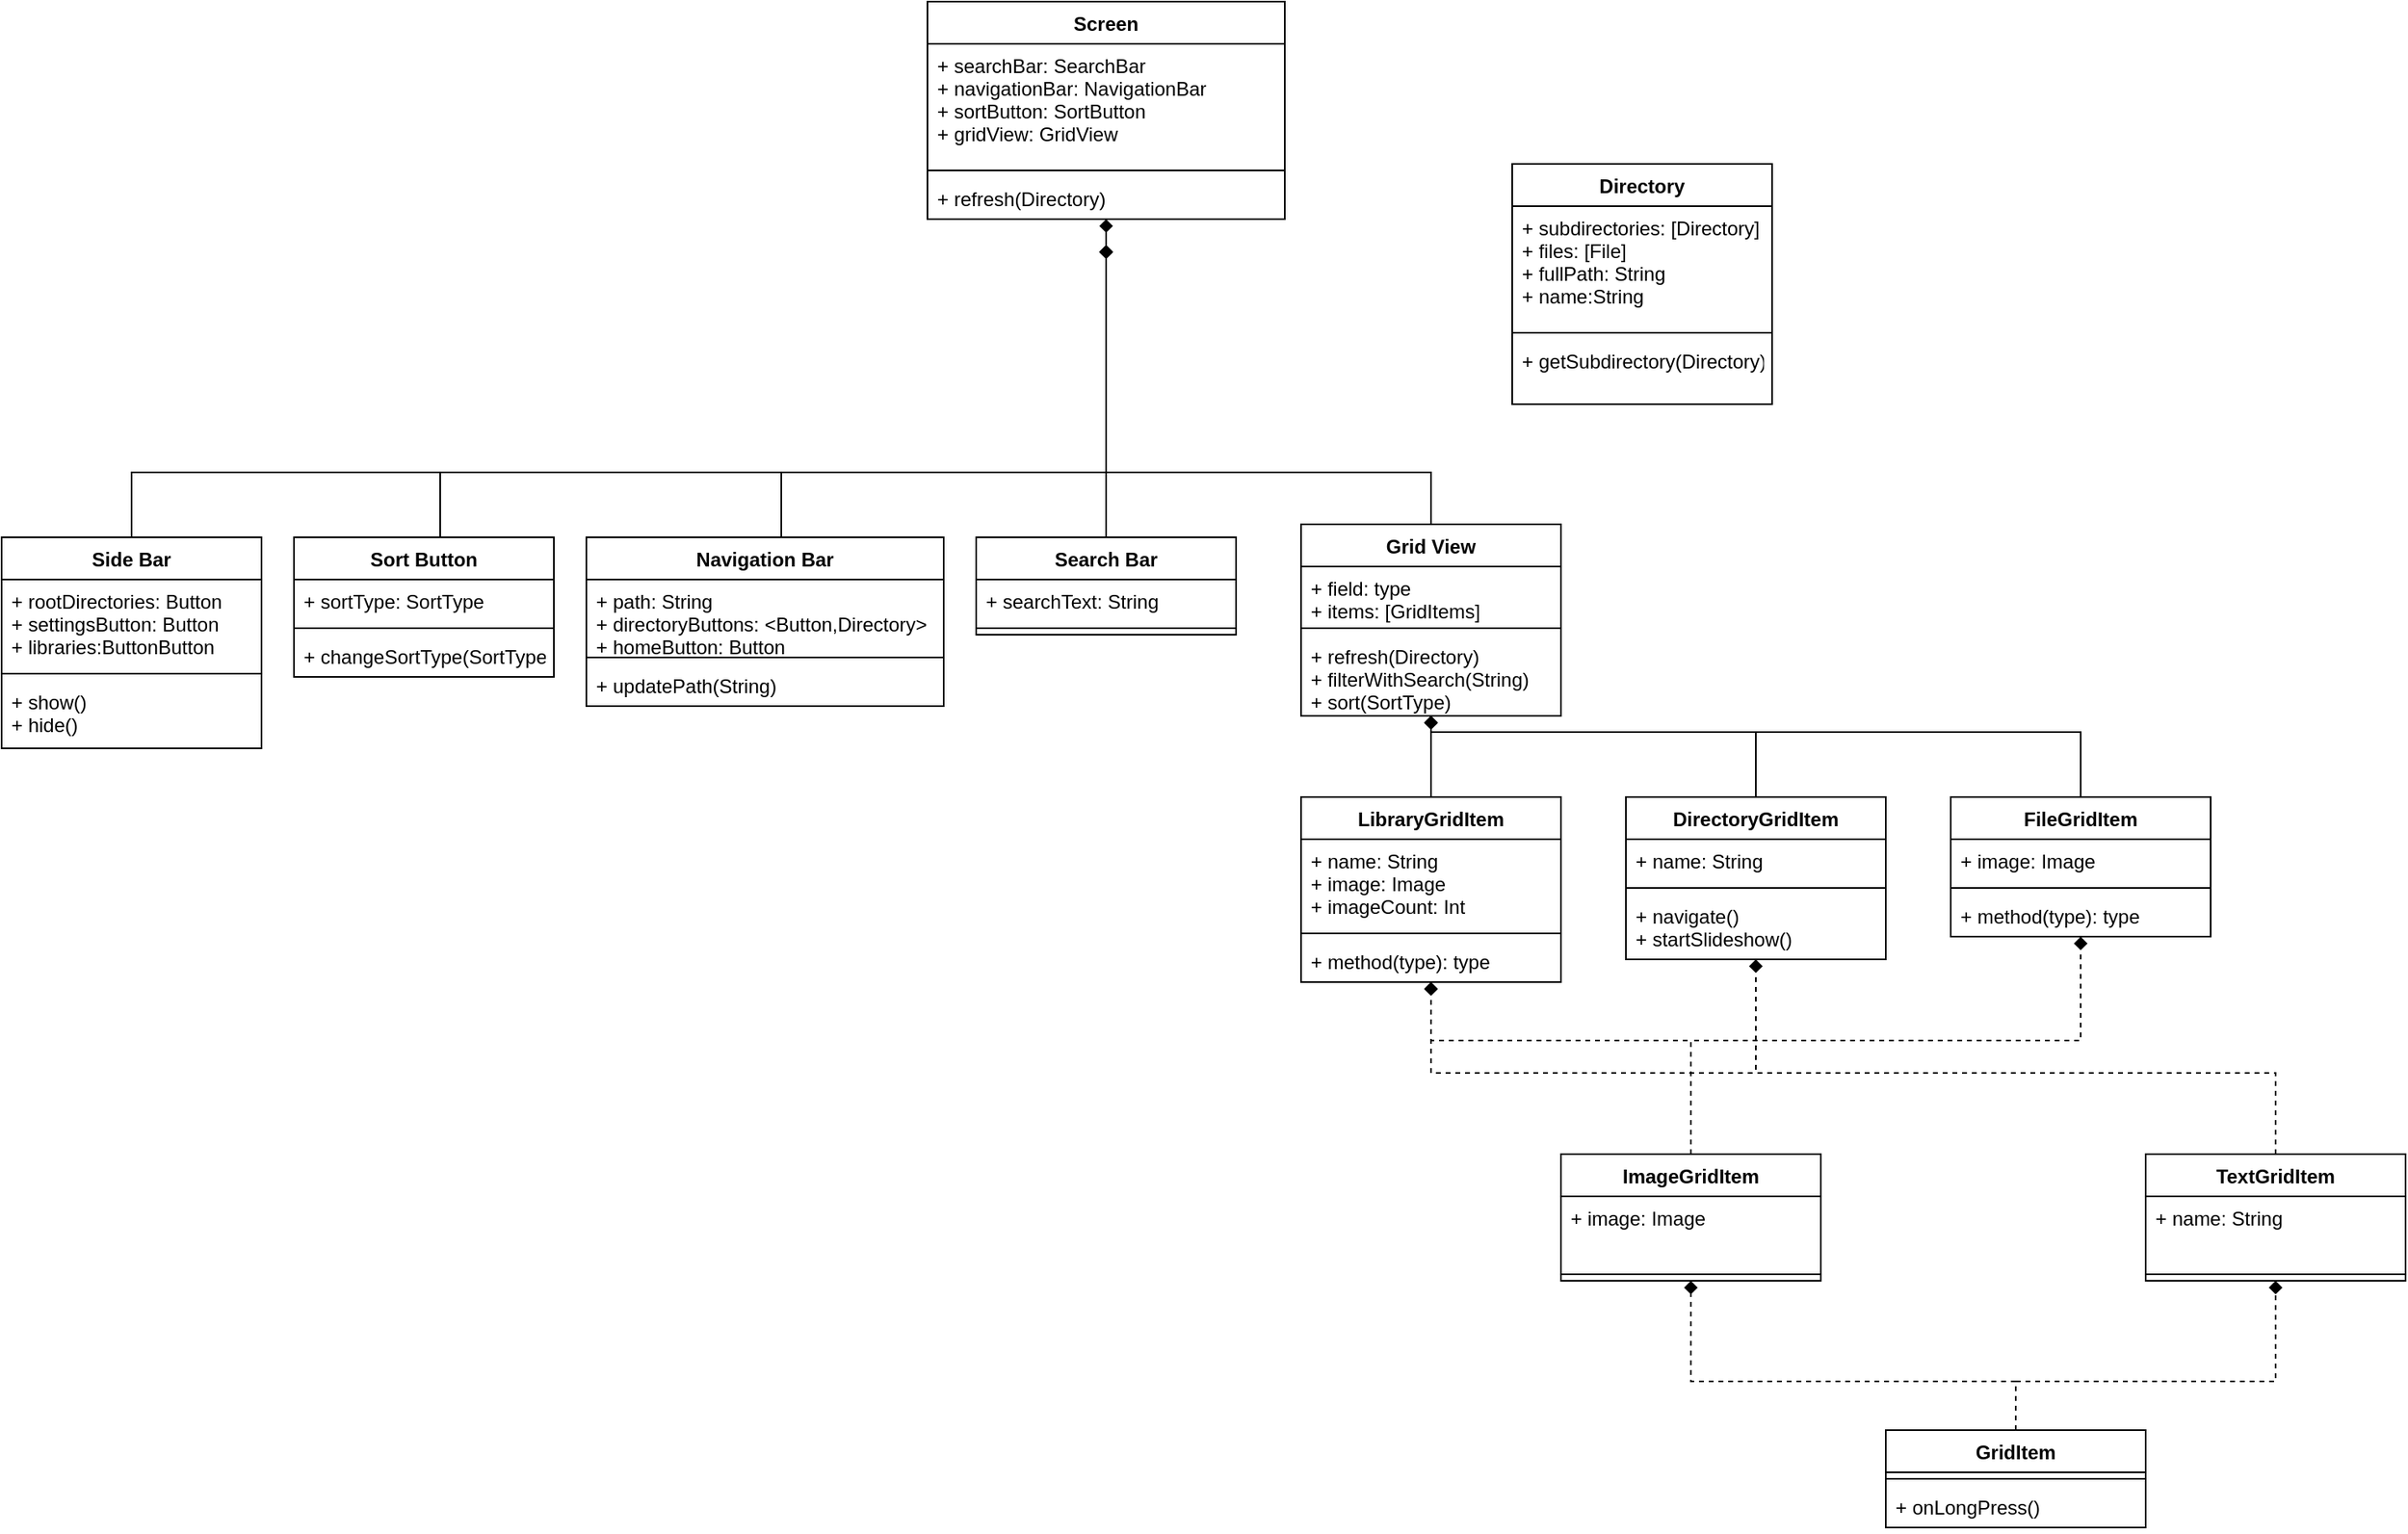 <mxfile version="20.2.8" type="device"><diagram id="ABTXvN3cNKlu6PvDDSYX" name="Page-1"><mxGraphModel dx="3066" dy="1638" grid="1" gridSize="10" guides="1" tooltips="1" connect="1" arrows="1" fold="1" page="1" pageScale="1" pageWidth="850" pageHeight="1100" math="0" shadow="0"><root><mxCell id="0"/><mxCell id="1" parent="0"/><mxCell id="ABWF7tK_u9z97satHVYz-45" style="edgeStyle=orthogonalEdgeStyle;rounded=0;orthogonalLoop=1;jettySize=auto;html=1;endArrow=diamond;endFill=1;" parent="1" source="ABWF7tK_u9z97satHVYz-1" target="ABWF7tK_u9z97satHVYz-9" edge="1"><mxGeometry relative="1" as="geometry"><Array as="points"><mxPoint x="600" y="560"/><mxPoint x="400" y="560"/></Array></mxGeometry></mxCell><mxCell id="ABWF7tK_u9z97satHVYz-1" value="DirectoryGridItem" style="swimlane;fontStyle=1;align=center;verticalAlign=top;childLayout=stackLayout;horizontal=1;startSize=26;horizontalStack=0;resizeParent=1;resizeParentMax=0;resizeLast=0;collapsible=1;marginBottom=0;" parent="1" vertex="1"><mxGeometry x="520" y="600" width="160" height="100" as="geometry"/></mxCell><mxCell id="ABWF7tK_u9z97satHVYz-2" value="+ name: String" style="text;strokeColor=none;fillColor=none;align=left;verticalAlign=top;spacingLeft=4;spacingRight=4;overflow=hidden;rotatable=0;points=[[0,0.5],[1,0.5]];portConstraint=eastwest;" parent="ABWF7tK_u9z97satHVYz-1" vertex="1"><mxGeometry y="26" width="160" height="26" as="geometry"/></mxCell><mxCell id="ABWF7tK_u9z97satHVYz-3" value="" style="line;strokeWidth=1;fillColor=none;align=left;verticalAlign=middle;spacingTop=-1;spacingLeft=3;spacingRight=3;rotatable=0;labelPosition=right;points=[];portConstraint=eastwest;" parent="ABWF7tK_u9z97satHVYz-1" vertex="1"><mxGeometry y="52" width="160" height="8" as="geometry"/></mxCell><mxCell id="ABWF7tK_u9z97satHVYz-4" value="+ navigate()&#10;+ startSlideshow()" style="text;strokeColor=none;fillColor=none;align=left;verticalAlign=top;spacingLeft=4;spacingRight=4;overflow=hidden;rotatable=0;points=[[0,0.5],[1,0.5]];portConstraint=eastwest;" parent="ABWF7tK_u9z97satHVYz-1" vertex="1"><mxGeometry y="60" width="160" height="40" as="geometry"/></mxCell><mxCell id="ABWF7tK_u9z97satHVYz-46" style="edgeStyle=orthogonalEdgeStyle;rounded=0;orthogonalLoop=1;jettySize=auto;html=1;endArrow=diamond;endFill=1;" parent="1" source="ABWF7tK_u9z97satHVYz-5" target="ABWF7tK_u9z97satHVYz-9" edge="1"><mxGeometry relative="1" as="geometry"><Array as="points"><mxPoint x="800" y="560"/><mxPoint x="400" y="560"/></Array></mxGeometry></mxCell><mxCell id="ABWF7tK_u9z97satHVYz-5" value="FileGridItem" style="swimlane;fontStyle=1;align=center;verticalAlign=top;childLayout=stackLayout;horizontal=1;startSize=26;horizontalStack=0;resizeParent=1;resizeParentMax=0;resizeLast=0;collapsible=1;marginBottom=0;" parent="1" vertex="1"><mxGeometry x="720" y="600" width="160" height="86" as="geometry"/></mxCell><mxCell id="ABWF7tK_u9z97satHVYz-6" value="+ image: Image" style="text;strokeColor=none;fillColor=none;align=left;verticalAlign=top;spacingLeft=4;spacingRight=4;overflow=hidden;rotatable=0;points=[[0,0.5],[1,0.5]];portConstraint=eastwest;" parent="ABWF7tK_u9z97satHVYz-5" vertex="1"><mxGeometry y="26" width="160" height="26" as="geometry"/></mxCell><mxCell id="ABWF7tK_u9z97satHVYz-7" value="" style="line;strokeWidth=1;fillColor=none;align=left;verticalAlign=middle;spacingTop=-1;spacingLeft=3;spacingRight=3;rotatable=0;labelPosition=right;points=[];portConstraint=eastwest;" parent="ABWF7tK_u9z97satHVYz-5" vertex="1"><mxGeometry y="52" width="160" height="8" as="geometry"/></mxCell><mxCell id="ABWF7tK_u9z97satHVYz-8" value="+ method(type): type" style="text;strokeColor=none;fillColor=none;align=left;verticalAlign=top;spacingLeft=4;spacingRight=4;overflow=hidden;rotatable=0;points=[[0,0.5],[1,0.5]];portConstraint=eastwest;" parent="ABWF7tK_u9z97satHVYz-5" vertex="1"><mxGeometry y="60" width="160" height="26" as="geometry"/></mxCell><mxCell id="ABWF7tK_u9z97satHVYz-42" style="edgeStyle=orthogonalEdgeStyle;rounded=0;orthogonalLoop=1;jettySize=auto;html=1;endArrow=diamond;endFill=1;" parent="1" source="ABWF7tK_u9z97satHVYz-9" edge="1"><mxGeometry relative="1" as="geometry"><Array as="points"><mxPoint x="400" y="400"/><mxPoint x="200" y="400"/></Array><mxPoint x="200" y="260" as="targetPoint"/></mxGeometry></mxCell><mxCell id="ABWF7tK_u9z97satHVYz-9" value="Grid View" style="swimlane;fontStyle=1;align=center;verticalAlign=top;childLayout=stackLayout;horizontal=1;startSize=26;horizontalStack=0;resizeParent=1;resizeParentMax=0;resizeLast=0;collapsible=1;marginBottom=0;" parent="1" vertex="1"><mxGeometry x="320" y="432" width="160" height="118" as="geometry"/></mxCell><mxCell id="ABWF7tK_u9z97satHVYz-10" value="+ field: type&#10;+ items: [GridItems]" style="text;strokeColor=none;fillColor=none;align=left;verticalAlign=top;spacingLeft=4;spacingRight=4;overflow=hidden;rotatable=0;points=[[0,0.5],[1,0.5]];portConstraint=eastwest;" parent="ABWF7tK_u9z97satHVYz-9" vertex="1"><mxGeometry y="26" width="160" height="34" as="geometry"/></mxCell><mxCell id="ABWF7tK_u9z97satHVYz-11" value="" style="line;strokeWidth=1;fillColor=none;align=left;verticalAlign=middle;spacingTop=-1;spacingLeft=3;spacingRight=3;rotatable=0;labelPosition=right;points=[];portConstraint=eastwest;" parent="ABWF7tK_u9z97satHVYz-9" vertex="1"><mxGeometry y="60" width="160" height="8" as="geometry"/></mxCell><mxCell id="ABWF7tK_u9z97satHVYz-12" value="+ refresh(Directory)&#10;+ filterWithSearch(String)&#10;+ sort(SortType)" style="text;strokeColor=none;fillColor=none;align=left;verticalAlign=top;spacingLeft=4;spacingRight=4;overflow=hidden;rotatable=0;points=[[0,0.5],[1,0.5]];portConstraint=eastwest;" parent="ABWF7tK_u9z97satHVYz-9" vertex="1"><mxGeometry y="68" width="160" height="50" as="geometry"/></mxCell><mxCell id="ABWF7tK_u9z97satHVYz-41" style="edgeStyle=orthogonalEdgeStyle;rounded=0;orthogonalLoop=1;jettySize=auto;html=1;endArrow=diamond;endFill=1;" parent="1" source="ABWF7tK_u9z97satHVYz-13" edge="1"><mxGeometry relative="1" as="geometry"><mxPoint x="200" y="260" as="targetPoint"/></mxGeometry></mxCell><mxCell id="ABWF7tK_u9z97satHVYz-13" value="Search Bar" style="swimlane;fontStyle=1;align=center;verticalAlign=top;childLayout=stackLayout;horizontal=1;startSize=26;horizontalStack=0;resizeParent=1;resizeParentMax=0;resizeLast=0;collapsible=1;marginBottom=0;" parent="1" vertex="1"><mxGeometry x="120" y="440" width="160" height="60" as="geometry"/></mxCell><mxCell id="ABWF7tK_u9z97satHVYz-14" value="+ searchText: String" style="text;strokeColor=none;fillColor=none;align=left;verticalAlign=top;spacingLeft=4;spacingRight=4;overflow=hidden;rotatable=0;points=[[0,0.5],[1,0.5]];portConstraint=eastwest;" parent="ABWF7tK_u9z97satHVYz-13" vertex="1"><mxGeometry y="26" width="160" height="26" as="geometry"/></mxCell><mxCell id="ABWF7tK_u9z97satHVYz-15" value="" style="line;strokeWidth=1;fillColor=none;align=left;verticalAlign=middle;spacingTop=-1;spacingLeft=3;spacingRight=3;rotatable=0;labelPosition=right;points=[];portConstraint=eastwest;" parent="ABWF7tK_u9z97satHVYz-13" vertex="1"><mxGeometry y="52" width="160" height="8" as="geometry"/></mxCell><mxCell id="ABWF7tK_u9z97satHVYz-43" style="edgeStyle=orthogonalEdgeStyle;rounded=0;orthogonalLoop=1;jettySize=auto;html=1;endArrow=diamond;endFill=1;" parent="1" source="ABWF7tK_u9z97satHVYz-17" edge="1"><mxGeometry relative="1" as="geometry"><Array as="points"><mxPoint y="400"/><mxPoint x="200" y="400"/></Array><mxPoint x="200" y="260" as="targetPoint"/></mxGeometry></mxCell><mxCell id="ABWF7tK_u9z97satHVYz-17" value="Navigation Bar" style="swimlane;fontStyle=1;align=center;verticalAlign=top;childLayout=stackLayout;horizontal=1;startSize=26;horizontalStack=0;resizeParent=1;resizeParentMax=0;resizeLast=0;collapsible=1;marginBottom=0;" parent="1" vertex="1"><mxGeometry x="-120" y="440" width="220" height="104" as="geometry"/></mxCell><mxCell id="ABWF7tK_u9z97satHVYz-18" value="+ path: String&#10;+ directoryButtons: &lt;Button,Directory&gt;&#10;+ homeButton: Button" style="text;strokeColor=none;fillColor=none;align=left;verticalAlign=top;spacingLeft=4;spacingRight=4;overflow=hidden;rotatable=0;points=[[0,0.5],[1,0.5]];portConstraint=eastwest;" parent="ABWF7tK_u9z97satHVYz-17" vertex="1"><mxGeometry y="26" width="220" height="44" as="geometry"/></mxCell><mxCell id="ABWF7tK_u9z97satHVYz-19" value="" style="line;strokeWidth=1;fillColor=none;align=left;verticalAlign=middle;spacingTop=-1;spacingLeft=3;spacingRight=3;rotatable=0;labelPosition=right;points=[];portConstraint=eastwest;" parent="ABWF7tK_u9z97satHVYz-17" vertex="1"><mxGeometry y="70" width="220" height="8" as="geometry"/></mxCell><mxCell id="ABWF7tK_u9z97satHVYz-20" value="+ updatePath(String)" style="text;strokeColor=none;fillColor=none;align=left;verticalAlign=top;spacingLeft=4;spacingRight=4;overflow=hidden;rotatable=0;points=[[0,0.5],[1,0.5]];portConstraint=eastwest;" parent="ABWF7tK_u9z97satHVYz-17" vertex="1"><mxGeometry y="78" width="220" height="26" as="geometry"/></mxCell><mxCell id="ABWF7tK_u9z97satHVYz-44" style="edgeStyle=orthogonalEdgeStyle;rounded=0;orthogonalLoop=1;jettySize=auto;html=1;endArrow=diamond;endFill=1;" parent="1" source="ABWF7tK_u9z97satHVYz-21" target="ABWF7tK_u9z97satHVYz-9" edge="1"><mxGeometry relative="1" as="geometry"/></mxCell><mxCell id="ABWF7tK_u9z97satHVYz-21" value="LibraryGridItem" style="swimlane;fontStyle=1;align=center;verticalAlign=top;childLayout=stackLayout;horizontal=1;startSize=26;horizontalStack=0;resizeParent=1;resizeParentMax=0;resizeLast=0;collapsible=1;marginBottom=0;" parent="1" vertex="1"><mxGeometry x="320" y="600" width="160" height="114" as="geometry"/></mxCell><mxCell id="ABWF7tK_u9z97satHVYz-22" value="+ name: String&#10;+ image: Image&#10;+ imageCount: Int" style="text;strokeColor=none;fillColor=none;align=left;verticalAlign=top;spacingLeft=4;spacingRight=4;overflow=hidden;rotatable=0;points=[[0,0.5],[1,0.5]];portConstraint=eastwest;" parent="ABWF7tK_u9z97satHVYz-21" vertex="1"><mxGeometry y="26" width="160" height="54" as="geometry"/></mxCell><mxCell id="ABWF7tK_u9z97satHVYz-23" value="" style="line;strokeWidth=1;fillColor=none;align=left;verticalAlign=middle;spacingTop=-1;spacingLeft=3;spacingRight=3;rotatable=0;labelPosition=right;points=[];portConstraint=eastwest;" parent="ABWF7tK_u9z97satHVYz-21" vertex="1"><mxGeometry y="80" width="160" height="8" as="geometry"/></mxCell><mxCell id="ABWF7tK_u9z97satHVYz-24" value="+ method(type): type" style="text;strokeColor=none;fillColor=none;align=left;verticalAlign=top;spacingLeft=4;spacingRight=4;overflow=hidden;rotatable=0;points=[[0,0.5],[1,0.5]];portConstraint=eastwest;" parent="ABWF7tK_u9z97satHVYz-21" vertex="1"><mxGeometry y="88" width="160" height="26" as="geometry"/></mxCell><mxCell id="ABWF7tK_u9z97satHVYz-47" style="edgeStyle=orthogonalEdgeStyle;rounded=0;orthogonalLoop=1;jettySize=auto;html=1;endArrow=diamond;endFill=1;" parent="1" source="ABWF7tK_u9z97satHVYz-29" edge="1"><mxGeometry relative="1" as="geometry"><Array as="points"><mxPoint x="-210" y="400"/><mxPoint x="200" y="400"/></Array><mxPoint x="200" y="260" as="targetPoint"/></mxGeometry></mxCell><mxCell id="ABWF7tK_u9z97satHVYz-29" value="Sort Button" style="swimlane;fontStyle=1;align=center;verticalAlign=top;childLayout=stackLayout;horizontal=1;startSize=26;horizontalStack=0;resizeParent=1;resizeParentMax=0;resizeLast=0;collapsible=1;marginBottom=0;" parent="1" vertex="1"><mxGeometry x="-300" y="440" width="160" height="86" as="geometry"/></mxCell><mxCell id="ABWF7tK_u9z97satHVYz-30" value="+ sortType: SortType" style="text;strokeColor=none;fillColor=none;align=left;verticalAlign=top;spacingLeft=4;spacingRight=4;overflow=hidden;rotatable=0;points=[[0,0.5],[1,0.5]];portConstraint=eastwest;" parent="ABWF7tK_u9z97satHVYz-29" vertex="1"><mxGeometry y="26" width="160" height="26" as="geometry"/></mxCell><mxCell id="ABWF7tK_u9z97satHVYz-31" value="" style="line;strokeWidth=1;fillColor=none;align=left;verticalAlign=middle;spacingTop=-1;spacingLeft=3;spacingRight=3;rotatable=0;labelPosition=right;points=[];portConstraint=eastwest;" parent="ABWF7tK_u9z97satHVYz-29" vertex="1"><mxGeometry y="52" width="160" height="8" as="geometry"/></mxCell><mxCell id="ABWF7tK_u9z97satHVYz-32" value="+ changeSortType(SortType)" style="text;strokeColor=none;fillColor=none;align=left;verticalAlign=top;spacingLeft=4;spacingRight=4;overflow=hidden;rotatable=0;points=[[0,0.5],[1,0.5]];portConstraint=eastwest;" parent="ABWF7tK_u9z97satHVYz-29" vertex="1"><mxGeometry y="60" width="160" height="26" as="geometry"/></mxCell><mxCell id="ABWF7tK_u9z97satHVYz-48" style="edgeStyle=orthogonalEdgeStyle;rounded=0;orthogonalLoop=1;jettySize=auto;html=1;endArrow=diamond;endFill=1;entryX=0.5;entryY=1;entryDx=0;entryDy=0;entryPerimeter=0;" parent="1" source="ABWF7tK_u9z97satHVYz-33" target="-ptjy6JHjb_nK0xygvb6-38" edge="1"><mxGeometry relative="1" as="geometry"><Array as="points"><mxPoint x="-400" y="400"/><mxPoint x="200" y="400"/></Array><mxPoint x="200" y="260" as="targetPoint"/></mxGeometry></mxCell><mxCell id="ABWF7tK_u9z97satHVYz-33" value="Side Bar" style="swimlane;fontStyle=1;align=center;verticalAlign=top;childLayout=stackLayout;horizontal=1;startSize=26;horizontalStack=0;resizeParent=1;resizeParentMax=0;resizeLast=0;collapsible=1;marginBottom=0;" parent="1" vertex="1"><mxGeometry x="-480" y="440" width="160" height="130" as="geometry"/></mxCell><mxCell id="ABWF7tK_u9z97satHVYz-34" value="+ rootDirectories: Button&#10;+ settingsButton: Button&#10;+ libraries:ButtonButton" style="text;strokeColor=none;fillColor=none;align=left;verticalAlign=top;spacingLeft=4;spacingRight=4;overflow=hidden;rotatable=0;points=[[0,0.5],[1,0.5]];portConstraint=eastwest;" parent="ABWF7tK_u9z97satHVYz-33" vertex="1"><mxGeometry y="26" width="160" height="54" as="geometry"/></mxCell><mxCell id="ABWF7tK_u9z97satHVYz-35" value="" style="line;strokeWidth=1;fillColor=none;align=left;verticalAlign=middle;spacingTop=-1;spacingLeft=3;spacingRight=3;rotatable=0;labelPosition=right;points=[];portConstraint=eastwest;" parent="ABWF7tK_u9z97satHVYz-33" vertex="1"><mxGeometry y="80" width="160" height="8" as="geometry"/></mxCell><mxCell id="ABWF7tK_u9z97satHVYz-36" value="+ show()&#10;+ hide()" style="text;strokeColor=none;fillColor=none;align=left;verticalAlign=top;spacingLeft=4;spacingRight=4;overflow=hidden;rotatable=0;points=[[0,0.5],[1,0.5]];portConstraint=eastwest;" parent="ABWF7tK_u9z97satHVYz-33" vertex="1"><mxGeometry y="88" width="160" height="42" as="geometry"/></mxCell><mxCell id="-ptjy6JHjb_nK0xygvb6-8" value="Directory" style="swimlane;fontStyle=1;align=center;verticalAlign=top;childLayout=stackLayout;horizontal=1;startSize=26;horizontalStack=0;resizeParent=1;resizeParentMax=0;resizeLast=0;collapsible=1;marginBottom=0;" vertex="1" parent="1"><mxGeometry x="450" y="210" width="160" height="148" as="geometry"/></mxCell><mxCell id="-ptjy6JHjb_nK0xygvb6-9" value="+ subdirectories: [Directory]&#10;+ files: [File]&#10;+ fullPath: String&#10;+ name:String" style="text;strokeColor=none;fillColor=none;align=left;verticalAlign=top;spacingLeft=4;spacingRight=4;overflow=hidden;rotatable=0;points=[[0,0.5],[1,0.5]];portConstraint=eastwest;" vertex="1" parent="-ptjy6JHjb_nK0xygvb6-8"><mxGeometry y="26" width="160" height="74" as="geometry"/></mxCell><mxCell id="-ptjy6JHjb_nK0xygvb6-10" value="" style="line;strokeWidth=1;fillColor=none;align=left;verticalAlign=middle;spacingTop=-1;spacingLeft=3;spacingRight=3;rotatable=0;labelPosition=right;points=[];portConstraint=eastwest;" vertex="1" parent="-ptjy6JHjb_nK0xygvb6-8"><mxGeometry y="100" width="160" height="8" as="geometry"/></mxCell><mxCell id="-ptjy6JHjb_nK0xygvb6-11" value="+ getSubdirectory(Directory)&#10;" style="text;strokeColor=none;fillColor=none;align=left;verticalAlign=top;spacingLeft=4;spacingRight=4;overflow=hidden;rotatable=0;points=[[0,0.5],[1,0.5]];portConstraint=eastwest;" vertex="1" parent="-ptjy6JHjb_nK0xygvb6-8"><mxGeometry y="108" width="160" height="40" as="geometry"/></mxCell><mxCell id="-ptjy6JHjb_nK0xygvb6-33" style="edgeStyle=orthogonalEdgeStyle;rounded=0;orthogonalLoop=1;jettySize=auto;html=1;dashed=1;endArrow=diamond;endFill=1;" edge="1" parent="1" source="-ptjy6JHjb_nK0xygvb6-16" target="-ptjy6JHjb_nK0xygvb6-20"><mxGeometry relative="1" as="geometry"><Array as="points"><mxPoint x="760" y="960"/><mxPoint x="560" y="960"/></Array></mxGeometry></mxCell><mxCell id="-ptjy6JHjb_nK0xygvb6-34" style="edgeStyle=orthogonalEdgeStyle;rounded=0;orthogonalLoop=1;jettySize=auto;html=1;dashed=1;endArrow=diamond;endFill=1;" edge="1" parent="1" source="-ptjy6JHjb_nK0xygvb6-16" target="-ptjy6JHjb_nK0xygvb6-24"><mxGeometry relative="1" as="geometry"><Array as="points"><mxPoint x="760" y="960"/><mxPoint x="920" y="960"/></Array></mxGeometry></mxCell><mxCell id="-ptjy6JHjb_nK0xygvb6-16" value="GridItem" style="swimlane;fontStyle=1;align=center;verticalAlign=top;childLayout=stackLayout;horizontal=1;startSize=26;horizontalStack=0;resizeParent=1;resizeParentMax=0;resizeLast=0;collapsible=1;marginBottom=0;" vertex="1" parent="1"><mxGeometry x="680" y="990" width="160" height="60" as="geometry"/></mxCell><mxCell id="-ptjy6JHjb_nK0xygvb6-17" value="" style="line;strokeWidth=1;fillColor=none;align=left;verticalAlign=middle;spacingTop=-1;spacingLeft=3;spacingRight=3;rotatable=0;labelPosition=right;points=[];portConstraint=eastwest;" vertex="1" parent="-ptjy6JHjb_nK0xygvb6-16"><mxGeometry y="26" width="160" height="8" as="geometry"/></mxCell><mxCell id="-ptjy6JHjb_nK0xygvb6-18" value="+ onLongPress()" style="text;strokeColor=none;fillColor=none;align=left;verticalAlign=top;spacingLeft=4;spacingRight=4;overflow=hidden;rotatable=0;points=[[0,0.5],[1,0.5]];portConstraint=eastwest;" vertex="1" parent="-ptjy6JHjb_nK0xygvb6-16"><mxGeometry y="34" width="160" height="26" as="geometry"/></mxCell><mxCell id="-ptjy6JHjb_nK0xygvb6-28" style="edgeStyle=orthogonalEdgeStyle;rounded=0;orthogonalLoop=1;jettySize=auto;html=1;dashed=1;endArrow=diamond;endFill=1;" edge="1" parent="1" source="-ptjy6JHjb_nK0xygvb6-20" target="ABWF7tK_u9z97satHVYz-21"><mxGeometry relative="1" as="geometry"><Array as="points"><mxPoint x="560" y="750"/><mxPoint x="400" y="750"/></Array></mxGeometry></mxCell><mxCell id="-ptjy6JHjb_nK0xygvb6-29" style="edgeStyle=orthogonalEdgeStyle;rounded=0;orthogonalLoop=1;jettySize=auto;html=1;dashed=1;endArrow=diamond;endFill=1;" edge="1" parent="1" source="-ptjy6JHjb_nK0xygvb6-20" target="ABWF7tK_u9z97satHVYz-5"><mxGeometry relative="1" as="geometry"><Array as="points"><mxPoint x="560" y="750"/><mxPoint x="800" y="750"/></Array></mxGeometry></mxCell><mxCell id="-ptjy6JHjb_nK0xygvb6-20" value="ImageGridItem" style="swimlane;fontStyle=1;align=center;verticalAlign=top;childLayout=stackLayout;horizontal=1;startSize=26;horizontalStack=0;resizeParent=1;resizeParentMax=0;resizeLast=0;collapsible=1;marginBottom=0;" vertex="1" parent="1"><mxGeometry x="480" y="820" width="160" height="78" as="geometry"/></mxCell><mxCell id="-ptjy6JHjb_nK0xygvb6-21" value="+ image: Image" style="text;strokeColor=none;fillColor=none;align=left;verticalAlign=top;spacingLeft=4;spacingRight=4;overflow=hidden;rotatable=0;points=[[0,0.5],[1,0.5]];portConstraint=eastwest;" vertex="1" parent="-ptjy6JHjb_nK0xygvb6-20"><mxGeometry y="26" width="160" height="44" as="geometry"/></mxCell><mxCell id="-ptjy6JHjb_nK0xygvb6-22" value="" style="line;strokeWidth=1;fillColor=none;align=left;verticalAlign=middle;spacingTop=-1;spacingLeft=3;spacingRight=3;rotatable=0;labelPosition=right;points=[];portConstraint=eastwest;" vertex="1" parent="-ptjy6JHjb_nK0xygvb6-20"><mxGeometry y="70" width="160" height="8" as="geometry"/></mxCell><mxCell id="-ptjy6JHjb_nK0xygvb6-30" style="edgeStyle=orthogonalEdgeStyle;rounded=0;orthogonalLoop=1;jettySize=auto;html=1;dashed=1;endArrow=diamond;endFill=1;" edge="1" parent="1" source="-ptjy6JHjb_nK0xygvb6-24" target="ABWF7tK_u9z97satHVYz-1"><mxGeometry relative="1" as="geometry"><Array as="points"><mxPoint x="920" y="770"/><mxPoint x="600" y="770"/></Array></mxGeometry></mxCell><mxCell id="-ptjy6JHjb_nK0xygvb6-31" style="edgeStyle=orthogonalEdgeStyle;rounded=0;orthogonalLoop=1;jettySize=auto;html=1;dashed=1;endArrow=diamond;endFill=1;" edge="1" parent="1" source="-ptjy6JHjb_nK0xygvb6-24" target="ABWF7tK_u9z97satHVYz-21"><mxGeometry relative="1" as="geometry"><Array as="points"><mxPoint x="920" y="770"/><mxPoint x="400" y="770"/></Array></mxGeometry></mxCell><mxCell id="-ptjy6JHjb_nK0xygvb6-24" value="TextGridItem" style="swimlane;fontStyle=1;align=center;verticalAlign=top;childLayout=stackLayout;horizontal=1;startSize=26;horizontalStack=0;resizeParent=1;resizeParentMax=0;resizeLast=0;collapsible=1;marginBottom=0;" vertex="1" parent="1"><mxGeometry x="840" y="820" width="160" height="78" as="geometry"/></mxCell><mxCell id="-ptjy6JHjb_nK0xygvb6-25" value="+ name: String&#10;" style="text;strokeColor=none;fillColor=none;align=left;verticalAlign=top;spacingLeft=4;spacingRight=4;overflow=hidden;rotatable=0;points=[[0,0.5],[1,0.5]];portConstraint=eastwest;" vertex="1" parent="-ptjy6JHjb_nK0xygvb6-24"><mxGeometry y="26" width="160" height="44" as="geometry"/></mxCell><mxCell id="-ptjy6JHjb_nK0xygvb6-26" value="" style="line;strokeWidth=1;fillColor=none;align=left;verticalAlign=middle;spacingTop=-1;spacingLeft=3;spacingRight=3;rotatable=0;labelPosition=right;points=[];portConstraint=eastwest;" vertex="1" parent="-ptjy6JHjb_nK0xygvb6-24"><mxGeometry y="70" width="160" height="8" as="geometry"/></mxCell><mxCell id="-ptjy6JHjb_nK0xygvb6-35" value="Screen" style="swimlane;fontStyle=1;align=center;verticalAlign=top;childLayout=stackLayout;horizontal=1;startSize=26;horizontalStack=0;resizeParent=1;resizeParentMax=0;resizeLast=0;collapsible=1;marginBottom=0;" vertex="1" parent="1"><mxGeometry x="90" y="110" width="220" height="134" as="geometry"/></mxCell><mxCell id="-ptjy6JHjb_nK0xygvb6-36" value="+ searchBar: SearchBar&#10;+ navigationBar: NavigationBar&#10;+ sortButton: SortButton&#10;+ gridView: GridView" style="text;strokeColor=none;fillColor=none;align=left;verticalAlign=top;spacingLeft=4;spacingRight=4;overflow=hidden;rotatable=0;points=[[0,0.5],[1,0.5]];portConstraint=eastwest;" vertex="1" parent="-ptjy6JHjb_nK0xygvb6-35"><mxGeometry y="26" width="220" height="74" as="geometry"/></mxCell><mxCell id="-ptjy6JHjb_nK0xygvb6-37" value="" style="line;strokeWidth=1;fillColor=none;align=left;verticalAlign=middle;spacingTop=-1;spacingLeft=3;spacingRight=3;rotatable=0;labelPosition=right;points=[];portConstraint=eastwest;" vertex="1" parent="-ptjy6JHjb_nK0xygvb6-35"><mxGeometry y="100" width="220" height="8" as="geometry"/></mxCell><mxCell id="-ptjy6JHjb_nK0xygvb6-38" value="+ refresh(Directory)" style="text;strokeColor=none;fillColor=none;align=left;verticalAlign=top;spacingLeft=4;spacingRight=4;overflow=hidden;rotatable=0;points=[[0,0.5],[1,0.5]];portConstraint=eastwest;" vertex="1" parent="-ptjy6JHjb_nK0xygvb6-35"><mxGeometry y="108" width="220" height="26" as="geometry"/></mxCell></root></mxGraphModel></diagram></mxfile>